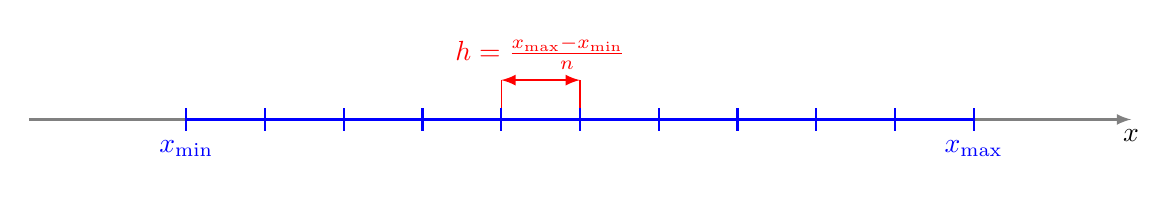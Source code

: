 \begin{tikzpicture}[scale=1]


% Axes
     \draw[->,>=latex,thick, gray] (-2,0)--(12,0) node[below,black] {$x$};
 %    \draw[->,>=latex,thick, gray] (0,-0.05)--(0,1.5) node[right,black] {$y$};  


   \draw[very thick, blue] (0,0) -- (10,0);

  \draw [<->,>=latex,thick, red] (4,0.5) -- (5,0.5) node[midway, above] {$h = \frac{x_{\max}-x_{\min}}{n}$};
  \draw[thin,red] (4,0)--(4,0.5);
  \draw[thin,red] (5,0)--(5,0.5);

% Labels
  \foreach \x/\xtext in {0/{x_{\min}}, 1/{}, 2/{},3/{},4/{},5/{},6/{},7/{},8/{},9/{},10/{x_{\max}}}
  \draw[thick, blue] (\x cm,4pt) -- (\x cm,-4pt) node[anchor=north] {$\xtext$};


  \node[below, inner sep=10pt] at (0.5,0) {\vphantom{$n=10$}};


\end{tikzpicture}
